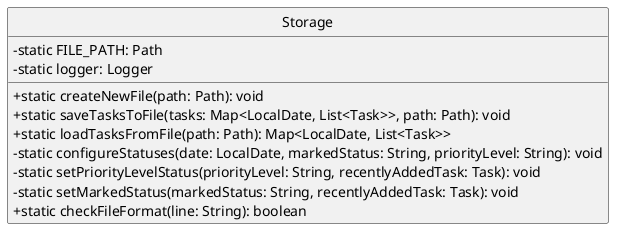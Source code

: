 @startuml

skinparam classAttributeIconSize 0

class Storage {
    - static FILE_PATH: Path
    - static logger: Logger
    + static createNewFile(path: Path): void
    + static saveTasksToFile(tasks: Map<LocalDate, List<Task>>, path: Path): void
    + static loadTasksFromFile(path: Path): Map<LocalDate, List<Task>>
    - static configureStatuses(date: LocalDate, markedStatus: String, priorityLevel: String): void
    - static setPriorityLevelStatus(priorityLevel: String, recentlyAddedTask: Task): void
    - static setMarkedStatus(markedStatus: String, recentlyAddedTask: Task): void
    + static checkFileFormat(line: String): boolean
}

hide circle

@enduml